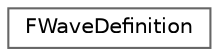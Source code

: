 digraph "Graphical Class Hierarchy"
{
 // LATEX_PDF_SIZE
  bgcolor="transparent";
  edge [fontname=Helvetica,fontsize=10,labelfontname=Helvetica,labelfontsize=10];
  node [fontname=Helvetica,fontsize=10,shape=box,height=0.2,width=0.4];
  rankdir="LR";
  Node0 [label="FWaveDefinition",height=0.2,width=0.4,color="grey40", fillcolor="white", style="filled",URL="$struct_f_wave_definition.html",tooltip="A definition for a wave, the max number of spawned enemies and the period of spawning them"];
}
